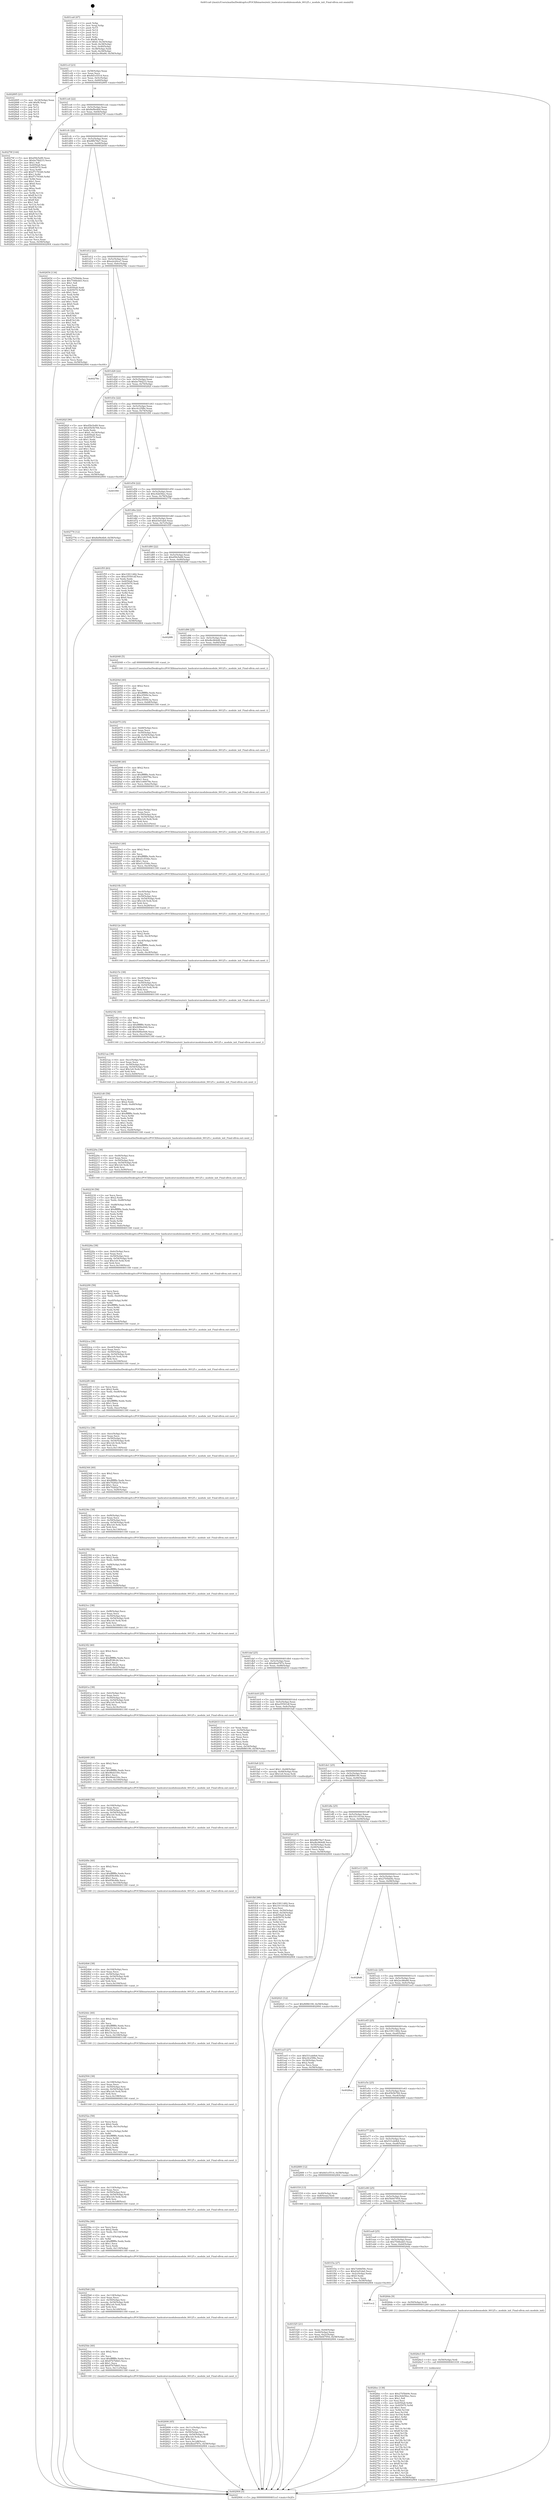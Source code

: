 digraph "0x401ca0" {
  label = "0x401ca0 (/mnt/c/Users/mathe/Desktop/tcc/POCII/binaries/extr_hashcatsrcmodulesmodule_00125.c_module_init_Final-ollvm.out::main(0))"
  labelloc = "t"
  node[shape=record]

  Entry [label="",width=0.3,height=0.3,shape=circle,fillcolor=black,style=filled]
  "0x401ccf" [label="{
     0x401ccf [23]\l
     | [instrs]\l
     &nbsp;&nbsp;0x401ccf \<+3\>: mov -0x58(%rbp),%eax\l
     &nbsp;&nbsp;0x401cd2 \<+2\>: mov %eax,%ecx\l
     &nbsp;&nbsp;0x401cd4 \<+6\>: sub $0x8d1e5514,%ecx\l
     &nbsp;&nbsp;0x401cda \<+3\>: mov %eax,-0x5c(%rbp)\l
     &nbsp;&nbsp;0x401cdd \<+3\>: mov %ecx,-0x60(%rbp)\l
     &nbsp;&nbsp;0x401ce0 \<+6\>: je 0000000000402895 \<main+0xbf5\>\l
  }"]
  "0x402895" [label="{
     0x402895 [21]\l
     | [instrs]\l
     &nbsp;&nbsp;0x402895 \<+3\>: mov -0x34(%rbp),%eax\l
     &nbsp;&nbsp;0x402898 \<+7\>: add $0xf8,%rsp\l
     &nbsp;&nbsp;0x40289f \<+1\>: pop %rbx\l
     &nbsp;&nbsp;0x4028a0 \<+2\>: pop %r12\l
     &nbsp;&nbsp;0x4028a2 \<+2\>: pop %r13\l
     &nbsp;&nbsp;0x4028a4 \<+2\>: pop %r14\l
     &nbsp;&nbsp;0x4028a6 \<+2\>: pop %r15\l
     &nbsp;&nbsp;0x4028a8 \<+1\>: pop %rbp\l
     &nbsp;&nbsp;0x4028a9 \<+1\>: ret\l
  }"]
  "0x401ce6" [label="{
     0x401ce6 [22]\l
     | [instrs]\l
     &nbsp;&nbsp;0x401ce6 \<+5\>: jmp 0000000000401ceb \<main+0x4b\>\l
     &nbsp;&nbsp;0x401ceb \<+3\>: mov -0x5c(%rbp),%eax\l
     &nbsp;&nbsp;0x401cee \<+5\>: sub $0x8ef9e4b9,%eax\l
     &nbsp;&nbsp;0x401cf3 \<+3\>: mov %eax,-0x64(%rbp)\l
     &nbsp;&nbsp;0x401cf6 \<+6\>: je 000000000040279f \<main+0xaff\>\l
  }"]
  Exit [label="",width=0.3,height=0.3,shape=circle,fillcolor=black,style=filled,peripheries=2]
  "0x40279f" [label="{
     0x40279f [144]\l
     | [instrs]\l
     &nbsp;&nbsp;0x40279f \<+5\>: mov $0xd5fe5e89,%eax\l
     &nbsp;&nbsp;0x4027a4 \<+5\>: mov $0xbe78d233,%ecx\l
     &nbsp;&nbsp;0x4027a9 \<+2\>: mov $0x1,%dl\l
     &nbsp;&nbsp;0x4027ab \<+7\>: mov 0x4050a8,%esi\l
     &nbsp;&nbsp;0x4027b2 \<+7\>: mov 0x405070,%edi\l
     &nbsp;&nbsp;0x4027b9 \<+3\>: mov %esi,%r8d\l
     &nbsp;&nbsp;0x4027bc \<+7\>: add $0xf7179349,%r8d\l
     &nbsp;&nbsp;0x4027c3 \<+4\>: sub $0x1,%r8d\l
     &nbsp;&nbsp;0x4027c7 \<+7\>: sub $0xf7179349,%r8d\l
     &nbsp;&nbsp;0x4027ce \<+4\>: imul %r8d,%esi\l
     &nbsp;&nbsp;0x4027d2 \<+3\>: and $0x1,%esi\l
     &nbsp;&nbsp;0x4027d5 \<+3\>: cmp $0x0,%esi\l
     &nbsp;&nbsp;0x4027d8 \<+4\>: sete %r9b\l
     &nbsp;&nbsp;0x4027dc \<+3\>: cmp $0xa,%edi\l
     &nbsp;&nbsp;0x4027df \<+4\>: setl %r10b\l
     &nbsp;&nbsp;0x4027e3 \<+3\>: mov %r9b,%r11b\l
     &nbsp;&nbsp;0x4027e6 \<+4\>: xor $0xff,%r11b\l
     &nbsp;&nbsp;0x4027ea \<+3\>: mov %r10b,%bl\l
     &nbsp;&nbsp;0x4027ed \<+3\>: xor $0xff,%bl\l
     &nbsp;&nbsp;0x4027f0 \<+3\>: xor $0x1,%dl\l
     &nbsp;&nbsp;0x4027f3 \<+3\>: mov %r11b,%r14b\l
     &nbsp;&nbsp;0x4027f6 \<+4\>: and $0xff,%r14b\l
     &nbsp;&nbsp;0x4027fa \<+3\>: and %dl,%r9b\l
     &nbsp;&nbsp;0x4027fd \<+3\>: mov %bl,%r15b\l
     &nbsp;&nbsp;0x402800 \<+4\>: and $0xff,%r15b\l
     &nbsp;&nbsp;0x402804 \<+3\>: and %dl,%r10b\l
     &nbsp;&nbsp;0x402807 \<+3\>: or %r9b,%r14b\l
     &nbsp;&nbsp;0x40280a \<+3\>: or %r10b,%r15b\l
     &nbsp;&nbsp;0x40280d \<+3\>: xor %r15b,%r14b\l
     &nbsp;&nbsp;0x402810 \<+3\>: or %bl,%r11b\l
     &nbsp;&nbsp;0x402813 \<+4\>: xor $0xff,%r11b\l
     &nbsp;&nbsp;0x402817 \<+3\>: or $0x1,%dl\l
     &nbsp;&nbsp;0x40281a \<+3\>: and %dl,%r11b\l
     &nbsp;&nbsp;0x40281d \<+3\>: or %r11b,%r14b\l
     &nbsp;&nbsp;0x402820 \<+4\>: test $0x1,%r14b\l
     &nbsp;&nbsp;0x402824 \<+3\>: cmovne %ecx,%eax\l
     &nbsp;&nbsp;0x402827 \<+3\>: mov %eax,-0x58(%rbp)\l
     &nbsp;&nbsp;0x40282a \<+5\>: jmp 0000000000402904 \<main+0xc64\>\l
  }"]
  "0x401cfc" [label="{
     0x401cfc [22]\l
     | [instrs]\l
     &nbsp;&nbsp;0x401cfc \<+5\>: jmp 0000000000401d01 \<main+0x61\>\l
     &nbsp;&nbsp;0x401d01 \<+3\>: mov -0x5c(%rbp),%eax\l
     &nbsp;&nbsp;0x401d04 \<+5\>: sub $0x8ff278a7,%eax\l
     &nbsp;&nbsp;0x401d09 \<+3\>: mov %eax,-0x68(%rbp)\l
     &nbsp;&nbsp;0x401d0c \<+6\>: je 0000000000402654 \<main+0x9b4\>\l
  }"]
  "0x4026ec" [label="{
     0x4026ec [138]\l
     | [instrs]\l
     &nbsp;&nbsp;0x4026ec \<+5\>: mov $0x2705bb9e,%eax\l
     &nbsp;&nbsp;0x4026f1 \<+5\>: mov $0xc62b56ec,%ecx\l
     &nbsp;&nbsp;0x4026f6 \<+2\>: mov $0x1,%dl\l
     &nbsp;&nbsp;0x4026f8 \<+2\>: xor %esi,%esi\l
     &nbsp;&nbsp;0x4026fa \<+8\>: mov 0x4050a8,%r8d\l
     &nbsp;&nbsp;0x402702 \<+8\>: mov 0x405070,%r9d\l
     &nbsp;&nbsp;0x40270a \<+3\>: sub $0x1,%esi\l
     &nbsp;&nbsp;0x40270d \<+3\>: mov %r8d,%r10d\l
     &nbsp;&nbsp;0x402710 \<+3\>: add %esi,%r10d\l
     &nbsp;&nbsp;0x402713 \<+4\>: imul %r10d,%r8d\l
     &nbsp;&nbsp;0x402717 \<+4\>: and $0x1,%r8d\l
     &nbsp;&nbsp;0x40271b \<+4\>: cmp $0x0,%r8d\l
     &nbsp;&nbsp;0x40271f \<+4\>: sete %r11b\l
     &nbsp;&nbsp;0x402723 \<+4\>: cmp $0xa,%r9d\l
     &nbsp;&nbsp;0x402727 \<+3\>: setl %bl\l
     &nbsp;&nbsp;0x40272a \<+3\>: mov %r11b,%r14b\l
     &nbsp;&nbsp;0x40272d \<+4\>: xor $0xff,%r14b\l
     &nbsp;&nbsp;0x402731 \<+3\>: mov %bl,%r15b\l
     &nbsp;&nbsp;0x402734 \<+4\>: xor $0xff,%r15b\l
     &nbsp;&nbsp;0x402738 \<+3\>: xor $0x1,%dl\l
     &nbsp;&nbsp;0x40273b \<+3\>: mov %r14b,%r12b\l
     &nbsp;&nbsp;0x40273e \<+4\>: and $0xff,%r12b\l
     &nbsp;&nbsp;0x402742 \<+3\>: and %dl,%r11b\l
     &nbsp;&nbsp;0x402745 \<+3\>: mov %r15b,%r13b\l
     &nbsp;&nbsp;0x402748 \<+4\>: and $0xff,%r13b\l
     &nbsp;&nbsp;0x40274c \<+2\>: and %dl,%bl\l
     &nbsp;&nbsp;0x40274e \<+3\>: or %r11b,%r12b\l
     &nbsp;&nbsp;0x402751 \<+3\>: or %bl,%r13b\l
     &nbsp;&nbsp;0x402754 \<+3\>: xor %r13b,%r12b\l
     &nbsp;&nbsp;0x402757 \<+3\>: or %r15b,%r14b\l
     &nbsp;&nbsp;0x40275a \<+4\>: xor $0xff,%r14b\l
     &nbsp;&nbsp;0x40275e \<+3\>: or $0x1,%dl\l
     &nbsp;&nbsp;0x402761 \<+3\>: and %dl,%r14b\l
     &nbsp;&nbsp;0x402764 \<+3\>: or %r14b,%r12b\l
     &nbsp;&nbsp;0x402767 \<+4\>: test $0x1,%r12b\l
     &nbsp;&nbsp;0x40276b \<+3\>: cmovne %ecx,%eax\l
     &nbsp;&nbsp;0x40276e \<+3\>: mov %eax,-0x58(%rbp)\l
     &nbsp;&nbsp;0x402771 \<+5\>: jmp 0000000000402904 \<main+0xc64\>\l
  }"]
  "0x402654" [label="{
     0x402654 [134]\l
     | [instrs]\l
     &nbsp;&nbsp;0x402654 \<+5\>: mov $0x2705bb9e,%eax\l
     &nbsp;&nbsp;0x402659 \<+5\>: mov $0x7548edd3,%ecx\l
     &nbsp;&nbsp;0x40265e \<+2\>: mov $0x1,%dl\l
     &nbsp;&nbsp;0x402660 \<+2\>: xor %esi,%esi\l
     &nbsp;&nbsp;0x402662 \<+7\>: mov 0x4050a8,%edi\l
     &nbsp;&nbsp;0x402669 \<+8\>: mov 0x405070,%r8d\l
     &nbsp;&nbsp;0x402671 \<+3\>: sub $0x1,%esi\l
     &nbsp;&nbsp;0x402674 \<+3\>: mov %edi,%r9d\l
     &nbsp;&nbsp;0x402677 \<+3\>: add %esi,%r9d\l
     &nbsp;&nbsp;0x40267a \<+4\>: imul %r9d,%edi\l
     &nbsp;&nbsp;0x40267e \<+3\>: and $0x1,%edi\l
     &nbsp;&nbsp;0x402681 \<+3\>: cmp $0x0,%edi\l
     &nbsp;&nbsp;0x402684 \<+4\>: sete %r10b\l
     &nbsp;&nbsp;0x402688 \<+4\>: cmp $0xa,%r8d\l
     &nbsp;&nbsp;0x40268c \<+4\>: setl %r11b\l
     &nbsp;&nbsp;0x402690 \<+3\>: mov %r10b,%bl\l
     &nbsp;&nbsp;0x402693 \<+3\>: xor $0xff,%bl\l
     &nbsp;&nbsp;0x402696 \<+3\>: mov %r11b,%r14b\l
     &nbsp;&nbsp;0x402699 \<+4\>: xor $0xff,%r14b\l
     &nbsp;&nbsp;0x40269d \<+3\>: xor $0x1,%dl\l
     &nbsp;&nbsp;0x4026a0 \<+3\>: mov %bl,%r15b\l
     &nbsp;&nbsp;0x4026a3 \<+4\>: and $0xff,%r15b\l
     &nbsp;&nbsp;0x4026a7 \<+3\>: and %dl,%r10b\l
     &nbsp;&nbsp;0x4026aa \<+3\>: mov %r14b,%r12b\l
     &nbsp;&nbsp;0x4026ad \<+4\>: and $0xff,%r12b\l
     &nbsp;&nbsp;0x4026b1 \<+3\>: and %dl,%r11b\l
     &nbsp;&nbsp;0x4026b4 \<+3\>: or %r10b,%r15b\l
     &nbsp;&nbsp;0x4026b7 \<+3\>: or %r11b,%r12b\l
     &nbsp;&nbsp;0x4026ba \<+3\>: xor %r12b,%r15b\l
     &nbsp;&nbsp;0x4026bd \<+3\>: or %r14b,%bl\l
     &nbsp;&nbsp;0x4026c0 \<+3\>: xor $0xff,%bl\l
     &nbsp;&nbsp;0x4026c3 \<+3\>: or $0x1,%dl\l
     &nbsp;&nbsp;0x4026c6 \<+2\>: and %dl,%bl\l
     &nbsp;&nbsp;0x4026c8 \<+3\>: or %bl,%r15b\l
     &nbsp;&nbsp;0x4026cb \<+4\>: test $0x1,%r15b\l
     &nbsp;&nbsp;0x4026cf \<+3\>: cmovne %ecx,%eax\l
     &nbsp;&nbsp;0x4026d2 \<+3\>: mov %eax,-0x58(%rbp)\l
     &nbsp;&nbsp;0x4026d5 \<+5\>: jmp 0000000000402904 \<main+0xc64\>\l
  }"]
  "0x401d12" [label="{
     0x401d12 [22]\l
     | [instrs]\l
     &nbsp;&nbsp;0x401d12 \<+5\>: jmp 0000000000401d17 \<main+0x77\>\l
     &nbsp;&nbsp;0x401d17 \<+3\>: mov -0x5c(%rbp),%eax\l
     &nbsp;&nbsp;0x401d1a \<+5\>: sub $0xa2e20ca7,%eax\l
     &nbsp;&nbsp;0x401d1f \<+3\>: mov %eax,-0x6c(%rbp)\l
     &nbsp;&nbsp;0x401d22 \<+6\>: je 000000000040278e \<main+0xaee\>\l
  }"]
  "0x4026e3" [label="{
     0x4026e3 [9]\l
     | [instrs]\l
     &nbsp;&nbsp;0x4026e3 \<+4\>: mov -0x50(%rbp),%rdi\l
     &nbsp;&nbsp;0x4026e7 \<+5\>: call 0000000000401030 \<free@plt\>\l
     | [calls]\l
     &nbsp;&nbsp;0x401030 \{1\} (unknown)\l
  }"]
  "0x40278e" [label="{
     0x40278e\l
  }", style=dashed]
  "0x401d28" [label="{
     0x401d28 [22]\l
     | [instrs]\l
     &nbsp;&nbsp;0x401d28 \<+5\>: jmp 0000000000401d2d \<main+0x8d\>\l
     &nbsp;&nbsp;0x401d2d \<+3\>: mov -0x5c(%rbp),%eax\l
     &nbsp;&nbsp;0x401d30 \<+5\>: sub $0xbe78d233,%eax\l
     &nbsp;&nbsp;0x401d35 \<+3\>: mov %eax,-0x70(%rbp)\l
     &nbsp;&nbsp;0x401d38 \<+6\>: je 000000000040282f \<main+0xb8f\>\l
  }"]
  "0x401ec2" [label="{
     0x401ec2\l
  }", style=dashed]
  "0x40282f" [label="{
     0x40282f [90]\l
     | [instrs]\l
     &nbsp;&nbsp;0x40282f \<+5\>: mov $0xd5fe5e89,%eax\l
     &nbsp;&nbsp;0x402834 \<+5\>: mov $0x45b5b784,%ecx\l
     &nbsp;&nbsp;0x402839 \<+2\>: xor %edx,%edx\l
     &nbsp;&nbsp;0x40283b \<+7\>: movl $0x0,-0x34(%rbp)\l
     &nbsp;&nbsp;0x402842 \<+7\>: mov 0x4050a8,%esi\l
     &nbsp;&nbsp;0x402849 \<+7\>: mov 0x405070,%edi\l
     &nbsp;&nbsp;0x402850 \<+3\>: sub $0x1,%edx\l
     &nbsp;&nbsp;0x402853 \<+3\>: mov %esi,%r8d\l
     &nbsp;&nbsp;0x402856 \<+3\>: add %edx,%r8d\l
     &nbsp;&nbsp;0x402859 \<+4\>: imul %r8d,%esi\l
     &nbsp;&nbsp;0x40285d \<+3\>: and $0x1,%esi\l
     &nbsp;&nbsp;0x402860 \<+3\>: cmp $0x0,%esi\l
     &nbsp;&nbsp;0x402863 \<+4\>: sete %r9b\l
     &nbsp;&nbsp;0x402867 \<+3\>: cmp $0xa,%edi\l
     &nbsp;&nbsp;0x40286a \<+4\>: setl %r10b\l
     &nbsp;&nbsp;0x40286e \<+3\>: mov %r9b,%r11b\l
     &nbsp;&nbsp;0x402871 \<+3\>: and %r10b,%r11b\l
     &nbsp;&nbsp;0x402874 \<+3\>: xor %r10b,%r9b\l
     &nbsp;&nbsp;0x402877 \<+3\>: or %r9b,%r11b\l
     &nbsp;&nbsp;0x40287a \<+4\>: test $0x1,%r11b\l
     &nbsp;&nbsp;0x40287e \<+3\>: cmovne %ecx,%eax\l
     &nbsp;&nbsp;0x402881 \<+3\>: mov %eax,-0x58(%rbp)\l
     &nbsp;&nbsp;0x402884 \<+5\>: jmp 0000000000402904 \<main+0xc64\>\l
  }"]
  "0x401d3e" [label="{
     0x401d3e [22]\l
     | [instrs]\l
     &nbsp;&nbsp;0x401d3e \<+5\>: jmp 0000000000401d43 \<main+0xa3\>\l
     &nbsp;&nbsp;0x401d43 \<+3\>: mov -0x5c(%rbp),%eax\l
     &nbsp;&nbsp;0x401d46 \<+5\>: sub $0xc0c25f8e,%eax\l
     &nbsp;&nbsp;0x401d4b \<+3\>: mov %eax,-0x74(%rbp)\l
     &nbsp;&nbsp;0x401d4e \<+6\>: je 0000000000401f00 \<main+0x260\>\l
  }"]
  "0x4026da" [label="{
     0x4026da [9]\l
     | [instrs]\l
     &nbsp;&nbsp;0x4026da \<+4\>: mov -0x50(%rbp),%rdi\l
     &nbsp;&nbsp;0x4026de \<+5\>: call 0000000000401240 \<module_init\>\l
     | [calls]\l
     &nbsp;&nbsp;0x401240 \{1\} (/mnt/c/Users/mathe/Desktop/tcc/POCII/binaries/extr_hashcatsrcmodulesmodule_00125.c_module_init_Final-ollvm.out::module_init)\l
  }"]
  "0x401f00" [label="{
     0x401f00\l
  }", style=dashed]
  "0x401d54" [label="{
     0x401d54 [22]\l
     | [instrs]\l
     &nbsp;&nbsp;0x401d54 \<+5\>: jmp 0000000000401d59 \<main+0xb9\>\l
     &nbsp;&nbsp;0x401d59 \<+3\>: mov -0x5c(%rbp),%eax\l
     &nbsp;&nbsp;0x401d5c \<+5\>: sub $0xc62b56ec,%eax\l
     &nbsp;&nbsp;0x401d61 \<+3\>: mov %eax,-0x78(%rbp)\l
     &nbsp;&nbsp;0x401d64 \<+6\>: je 0000000000402776 \<main+0xad6\>\l
  }"]
  "0x402606" [label="{
     0x402606 [45]\l
     | [instrs]\l
     &nbsp;&nbsp;0x402606 \<+6\>: mov -0x11c(%rbp),%ecx\l
     &nbsp;&nbsp;0x40260c \<+3\>: imul %eax,%ecx\l
     &nbsp;&nbsp;0x40260f \<+4\>: mov -0x50(%rbp),%rsi\l
     &nbsp;&nbsp;0x402613 \<+4\>: movslq -0x54(%rbp),%rdi\l
     &nbsp;&nbsp;0x402617 \<+7\>: imul $0x1e0,%rdi,%rdi\l
     &nbsp;&nbsp;0x40261e \<+3\>: add %rdi,%rsi\l
     &nbsp;&nbsp;0x402621 \<+6\>: mov %ecx,0x1d8(%rsi)\l
     &nbsp;&nbsp;0x402627 \<+7\>: movl $0xdbed787e,-0x58(%rbp)\l
     &nbsp;&nbsp;0x40262e \<+5\>: jmp 0000000000402904 \<main+0xc64\>\l
  }"]
  "0x402776" [label="{
     0x402776 [12]\l
     | [instrs]\l
     &nbsp;&nbsp;0x402776 \<+7\>: movl $0x8ef9e4b9,-0x58(%rbp)\l
     &nbsp;&nbsp;0x40277d \<+5\>: jmp 0000000000402904 \<main+0xc64\>\l
  }"]
  "0x401d6a" [label="{
     0x401d6a [22]\l
     | [instrs]\l
     &nbsp;&nbsp;0x401d6a \<+5\>: jmp 0000000000401d6f \<main+0xcf\>\l
     &nbsp;&nbsp;0x401d6f \<+3\>: mov -0x5c(%rbp),%eax\l
     &nbsp;&nbsp;0x401d72 \<+5\>: sub $0xd3ef1da0,%eax\l
     &nbsp;&nbsp;0x401d77 \<+3\>: mov %eax,-0x7c(%rbp)\l
     &nbsp;&nbsp;0x401d7a \<+6\>: je 0000000000401f55 \<main+0x2b5\>\l
  }"]
  "0x4025de" [label="{
     0x4025de [40]\l
     | [instrs]\l
     &nbsp;&nbsp;0x4025de \<+5\>: mov $0x2,%ecx\l
     &nbsp;&nbsp;0x4025e3 \<+1\>: cltd\l
     &nbsp;&nbsp;0x4025e4 \<+2\>: idiv %ecx\l
     &nbsp;&nbsp;0x4025e6 \<+6\>: imul $0xfffffffe,%edx,%ecx\l
     &nbsp;&nbsp;0x4025ec \<+6\>: sub $0x87b7b8d3,%ecx\l
     &nbsp;&nbsp;0x4025f2 \<+3\>: add $0x1,%ecx\l
     &nbsp;&nbsp;0x4025f5 \<+6\>: add $0x87b7b8d3,%ecx\l
     &nbsp;&nbsp;0x4025fb \<+6\>: mov %ecx,-0x11c(%rbp)\l
     &nbsp;&nbsp;0x402601 \<+5\>: call 0000000000401160 \<next_i\>\l
     | [calls]\l
     &nbsp;&nbsp;0x401160 \{1\} (/mnt/c/Users/mathe/Desktop/tcc/POCII/binaries/extr_hashcatsrcmodulesmodule_00125.c_module_init_Final-ollvm.out::next_i)\l
  }"]
  "0x401f55" [label="{
     0x401f55 [83]\l
     | [instrs]\l
     &nbsp;&nbsp;0x401f55 \<+5\>: mov $0x33911482,%eax\l
     &nbsp;&nbsp;0x401f5a \<+5\>: mov $0xe55501df,%ecx\l
     &nbsp;&nbsp;0x401f5f \<+2\>: xor %edx,%edx\l
     &nbsp;&nbsp;0x401f61 \<+7\>: mov 0x4050a8,%esi\l
     &nbsp;&nbsp;0x401f68 \<+7\>: mov 0x405070,%edi\l
     &nbsp;&nbsp;0x401f6f \<+3\>: sub $0x1,%edx\l
     &nbsp;&nbsp;0x401f72 \<+3\>: mov %esi,%r8d\l
     &nbsp;&nbsp;0x401f75 \<+3\>: add %edx,%r8d\l
     &nbsp;&nbsp;0x401f78 \<+4\>: imul %r8d,%esi\l
     &nbsp;&nbsp;0x401f7c \<+3\>: and $0x1,%esi\l
     &nbsp;&nbsp;0x401f7f \<+3\>: cmp $0x0,%esi\l
     &nbsp;&nbsp;0x401f82 \<+4\>: sete %r9b\l
     &nbsp;&nbsp;0x401f86 \<+3\>: cmp $0xa,%edi\l
     &nbsp;&nbsp;0x401f89 \<+4\>: setl %r10b\l
     &nbsp;&nbsp;0x401f8d \<+3\>: mov %r9b,%r11b\l
     &nbsp;&nbsp;0x401f90 \<+3\>: and %r10b,%r11b\l
     &nbsp;&nbsp;0x401f93 \<+3\>: xor %r10b,%r9b\l
     &nbsp;&nbsp;0x401f96 \<+3\>: or %r9b,%r11b\l
     &nbsp;&nbsp;0x401f99 \<+4\>: test $0x1,%r11b\l
     &nbsp;&nbsp;0x401f9d \<+3\>: cmovne %ecx,%eax\l
     &nbsp;&nbsp;0x401fa0 \<+3\>: mov %eax,-0x58(%rbp)\l
     &nbsp;&nbsp;0x401fa3 \<+5\>: jmp 0000000000402904 \<main+0xc64\>\l
  }"]
  "0x401d80" [label="{
     0x401d80 [22]\l
     | [instrs]\l
     &nbsp;&nbsp;0x401d80 \<+5\>: jmp 0000000000401d85 \<main+0xe5\>\l
     &nbsp;&nbsp;0x401d85 \<+3\>: mov -0x5c(%rbp),%eax\l
     &nbsp;&nbsp;0x401d88 \<+5\>: sub $0xd5fe5e89,%eax\l
     &nbsp;&nbsp;0x401d8d \<+3\>: mov %eax,-0x80(%rbp)\l
     &nbsp;&nbsp;0x401d90 \<+6\>: je 00000000004028f6 \<main+0xc56\>\l
  }"]
  "0x4025b8" [label="{
     0x4025b8 [38]\l
     | [instrs]\l
     &nbsp;&nbsp;0x4025b8 \<+6\>: mov -0x118(%rbp),%ecx\l
     &nbsp;&nbsp;0x4025be \<+3\>: imul %eax,%ecx\l
     &nbsp;&nbsp;0x4025c1 \<+4\>: mov -0x50(%rbp),%rsi\l
     &nbsp;&nbsp;0x4025c5 \<+4\>: movslq -0x54(%rbp),%rdi\l
     &nbsp;&nbsp;0x4025c9 \<+7\>: imul $0x1e0,%rdi,%rdi\l
     &nbsp;&nbsp;0x4025d0 \<+3\>: add %rdi,%rsi\l
     &nbsp;&nbsp;0x4025d3 \<+6\>: mov %ecx,0x1d4(%rsi)\l
     &nbsp;&nbsp;0x4025d9 \<+5\>: call 0000000000401160 \<next_i\>\l
     | [calls]\l
     &nbsp;&nbsp;0x401160 \{1\} (/mnt/c/Users/mathe/Desktop/tcc/POCII/binaries/extr_hashcatsrcmodulesmodule_00125.c_module_init_Final-ollvm.out::next_i)\l
  }"]
  "0x4028f6" [label="{
     0x4028f6\l
  }", style=dashed]
  "0x401d96" [label="{
     0x401d96 [25]\l
     | [instrs]\l
     &nbsp;&nbsp;0x401d96 \<+5\>: jmp 0000000000401d9b \<main+0xfb\>\l
     &nbsp;&nbsp;0x401d9b \<+3\>: mov -0x5c(%rbp),%eax\l
     &nbsp;&nbsp;0x401d9e \<+5\>: sub $0xdbc864d8,%eax\l
     &nbsp;&nbsp;0x401da3 \<+6\>: mov %eax,-0x84(%rbp)\l
     &nbsp;&nbsp;0x401da9 \<+6\>: je 0000000000402048 \<main+0x3a8\>\l
  }"]
  "0x40258a" [label="{
     0x40258a [46]\l
     | [instrs]\l
     &nbsp;&nbsp;0x40258a \<+2\>: xor %ecx,%ecx\l
     &nbsp;&nbsp;0x40258c \<+5\>: mov $0x2,%edx\l
     &nbsp;&nbsp;0x402591 \<+6\>: mov %edx,-0x114(%rbp)\l
     &nbsp;&nbsp;0x402597 \<+1\>: cltd\l
     &nbsp;&nbsp;0x402598 \<+7\>: mov -0x114(%rbp),%r8d\l
     &nbsp;&nbsp;0x40259f \<+3\>: idiv %r8d\l
     &nbsp;&nbsp;0x4025a2 \<+6\>: imul $0xfffffffe,%edx,%edx\l
     &nbsp;&nbsp;0x4025a8 \<+3\>: sub $0x1,%ecx\l
     &nbsp;&nbsp;0x4025ab \<+2\>: sub %ecx,%edx\l
     &nbsp;&nbsp;0x4025ad \<+6\>: mov %edx,-0x118(%rbp)\l
     &nbsp;&nbsp;0x4025b3 \<+5\>: call 0000000000401160 \<next_i\>\l
     | [calls]\l
     &nbsp;&nbsp;0x401160 \{1\} (/mnt/c/Users/mathe/Desktop/tcc/POCII/binaries/extr_hashcatsrcmodulesmodule_00125.c_module_init_Final-ollvm.out::next_i)\l
  }"]
  "0x402048" [label="{
     0x402048 [5]\l
     | [instrs]\l
     &nbsp;&nbsp;0x402048 \<+5\>: call 0000000000401160 \<next_i\>\l
     | [calls]\l
     &nbsp;&nbsp;0x401160 \{1\} (/mnt/c/Users/mathe/Desktop/tcc/POCII/binaries/extr_hashcatsrcmodulesmodule_00125.c_module_init_Final-ollvm.out::next_i)\l
  }"]
  "0x401daf" [label="{
     0x401daf [25]\l
     | [instrs]\l
     &nbsp;&nbsp;0x401daf \<+5\>: jmp 0000000000401db4 \<main+0x114\>\l
     &nbsp;&nbsp;0x401db4 \<+3\>: mov -0x5c(%rbp),%eax\l
     &nbsp;&nbsp;0x401db7 \<+5\>: sub $0xdbed787e,%eax\l
     &nbsp;&nbsp;0x401dbc \<+6\>: mov %eax,-0x88(%rbp)\l
     &nbsp;&nbsp;0x401dc2 \<+6\>: je 0000000000402633 \<main+0x993\>\l
  }"]
  "0x402564" [label="{
     0x402564 [38]\l
     | [instrs]\l
     &nbsp;&nbsp;0x402564 \<+6\>: mov -0x110(%rbp),%ecx\l
     &nbsp;&nbsp;0x40256a \<+3\>: imul %eax,%ecx\l
     &nbsp;&nbsp;0x40256d \<+4\>: mov -0x50(%rbp),%rsi\l
     &nbsp;&nbsp;0x402571 \<+4\>: movslq -0x54(%rbp),%rdi\l
     &nbsp;&nbsp;0x402575 \<+7\>: imul $0x1e0,%rdi,%rdi\l
     &nbsp;&nbsp;0x40257c \<+3\>: add %rdi,%rsi\l
     &nbsp;&nbsp;0x40257f \<+6\>: mov %ecx,0x1d0(%rsi)\l
     &nbsp;&nbsp;0x402585 \<+5\>: call 0000000000401160 \<next_i\>\l
     | [calls]\l
     &nbsp;&nbsp;0x401160 \{1\} (/mnt/c/Users/mathe/Desktop/tcc/POCII/binaries/extr_hashcatsrcmodulesmodule_00125.c_module_init_Final-ollvm.out::next_i)\l
  }"]
  "0x402633" [label="{
     0x402633 [33]\l
     | [instrs]\l
     &nbsp;&nbsp;0x402633 \<+2\>: xor %eax,%eax\l
     &nbsp;&nbsp;0x402635 \<+3\>: mov -0x54(%rbp),%ecx\l
     &nbsp;&nbsp;0x402638 \<+2\>: mov %eax,%edx\l
     &nbsp;&nbsp;0x40263a \<+2\>: sub %ecx,%edx\l
     &nbsp;&nbsp;0x40263c \<+2\>: mov %eax,%ecx\l
     &nbsp;&nbsp;0x40263e \<+3\>: sub $0x1,%ecx\l
     &nbsp;&nbsp;0x402641 \<+2\>: add %ecx,%edx\l
     &nbsp;&nbsp;0x402643 \<+2\>: sub %edx,%eax\l
     &nbsp;&nbsp;0x402645 \<+3\>: mov %eax,-0x54(%rbp)\l
     &nbsp;&nbsp;0x402648 \<+7\>: movl $0xf6f86190,-0x58(%rbp)\l
     &nbsp;&nbsp;0x40264f \<+5\>: jmp 0000000000402904 \<main+0xc64\>\l
  }"]
  "0x401dc8" [label="{
     0x401dc8 [25]\l
     | [instrs]\l
     &nbsp;&nbsp;0x401dc8 \<+5\>: jmp 0000000000401dcd \<main+0x12d\>\l
     &nbsp;&nbsp;0x401dcd \<+3\>: mov -0x5c(%rbp),%eax\l
     &nbsp;&nbsp;0x401dd0 \<+5\>: sub $0xe55501df,%eax\l
     &nbsp;&nbsp;0x401dd5 \<+6\>: mov %eax,-0x8c(%rbp)\l
     &nbsp;&nbsp;0x401ddb \<+6\>: je 0000000000401fa8 \<main+0x308\>\l
  }"]
  "0x40252a" [label="{
     0x40252a [58]\l
     | [instrs]\l
     &nbsp;&nbsp;0x40252a \<+2\>: xor %ecx,%ecx\l
     &nbsp;&nbsp;0x40252c \<+5\>: mov $0x2,%edx\l
     &nbsp;&nbsp;0x402531 \<+6\>: mov %edx,-0x10c(%rbp)\l
     &nbsp;&nbsp;0x402537 \<+1\>: cltd\l
     &nbsp;&nbsp;0x402538 \<+7\>: mov -0x10c(%rbp),%r8d\l
     &nbsp;&nbsp;0x40253f \<+3\>: idiv %r8d\l
     &nbsp;&nbsp;0x402542 \<+6\>: imul $0xfffffffe,%edx,%edx\l
     &nbsp;&nbsp;0x402548 \<+3\>: mov %ecx,%r9d\l
     &nbsp;&nbsp;0x40254b \<+3\>: sub %edx,%r9d\l
     &nbsp;&nbsp;0x40254e \<+2\>: mov %ecx,%edx\l
     &nbsp;&nbsp;0x402550 \<+3\>: sub $0x1,%edx\l
     &nbsp;&nbsp;0x402553 \<+3\>: add %edx,%r9d\l
     &nbsp;&nbsp;0x402556 \<+3\>: sub %r9d,%ecx\l
     &nbsp;&nbsp;0x402559 \<+6\>: mov %ecx,-0x110(%rbp)\l
     &nbsp;&nbsp;0x40255f \<+5\>: call 0000000000401160 \<next_i\>\l
     | [calls]\l
     &nbsp;&nbsp;0x401160 \{1\} (/mnt/c/Users/mathe/Desktop/tcc/POCII/binaries/extr_hashcatsrcmodulesmodule_00125.c_module_init_Final-ollvm.out::next_i)\l
  }"]
  "0x401fa8" [label="{
     0x401fa8 [23]\l
     | [instrs]\l
     &nbsp;&nbsp;0x401fa8 \<+7\>: movl $0x1,-0x48(%rbp)\l
     &nbsp;&nbsp;0x401faf \<+4\>: movslq -0x48(%rbp),%rax\l
     &nbsp;&nbsp;0x401fb3 \<+7\>: imul $0x1e0,%rax,%rdi\l
     &nbsp;&nbsp;0x401fba \<+5\>: call 0000000000401050 \<malloc@plt\>\l
     | [calls]\l
     &nbsp;&nbsp;0x401050 \{1\} (unknown)\l
  }"]
  "0x401de1" [label="{
     0x401de1 [25]\l
     | [instrs]\l
     &nbsp;&nbsp;0x401de1 \<+5\>: jmp 0000000000401de6 \<main+0x146\>\l
     &nbsp;&nbsp;0x401de6 \<+3\>: mov -0x5c(%rbp),%eax\l
     &nbsp;&nbsp;0x401de9 \<+5\>: sub $0xf6f86190,%eax\l
     &nbsp;&nbsp;0x401dee \<+6\>: mov %eax,-0x90(%rbp)\l
     &nbsp;&nbsp;0x401df4 \<+6\>: je 000000000040202d \<main+0x38d\>\l
  }"]
  "0x402504" [label="{
     0x402504 [38]\l
     | [instrs]\l
     &nbsp;&nbsp;0x402504 \<+6\>: mov -0x108(%rbp),%ecx\l
     &nbsp;&nbsp;0x40250a \<+3\>: imul %eax,%ecx\l
     &nbsp;&nbsp;0x40250d \<+4\>: mov -0x50(%rbp),%rsi\l
     &nbsp;&nbsp;0x402511 \<+4\>: movslq -0x54(%rbp),%rdi\l
     &nbsp;&nbsp;0x402515 \<+7\>: imul $0x1e0,%rdi,%rdi\l
     &nbsp;&nbsp;0x40251c \<+3\>: add %rdi,%rsi\l
     &nbsp;&nbsp;0x40251f \<+6\>: mov %ecx,0x198(%rsi)\l
     &nbsp;&nbsp;0x402525 \<+5\>: call 0000000000401160 \<next_i\>\l
     | [calls]\l
     &nbsp;&nbsp;0x401160 \{1\} (/mnt/c/Users/mathe/Desktop/tcc/POCII/binaries/extr_hashcatsrcmodulesmodule_00125.c_module_init_Final-ollvm.out::next_i)\l
  }"]
  "0x40202d" [label="{
     0x40202d [27]\l
     | [instrs]\l
     &nbsp;&nbsp;0x40202d \<+5\>: mov $0x8ff278a7,%eax\l
     &nbsp;&nbsp;0x402032 \<+5\>: mov $0xdbc864d8,%ecx\l
     &nbsp;&nbsp;0x402037 \<+3\>: mov -0x54(%rbp),%edx\l
     &nbsp;&nbsp;0x40203a \<+3\>: cmp -0x48(%rbp),%edx\l
     &nbsp;&nbsp;0x40203d \<+3\>: cmovl %ecx,%eax\l
     &nbsp;&nbsp;0x402040 \<+3\>: mov %eax,-0x58(%rbp)\l
     &nbsp;&nbsp;0x402043 \<+5\>: jmp 0000000000402904 \<main+0xc64\>\l
  }"]
  "0x401dfa" [label="{
     0x401dfa [25]\l
     | [instrs]\l
     &nbsp;&nbsp;0x401dfa \<+5\>: jmp 0000000000401dff \<main+0x15f\>\l
     &nbsp;&nbsp;0x401dff \<+3\>: mov -0x5c(%rbp),%eax\l
     &nbsp;&nbsp;0x401e02 \<+5\>: sub $0x1011014d,%eax\l
     &nbsp;&nbsp;0x401e07 \<+6\>: mov %eax,-0x94(%rbp)\l
     &nbsp;&nbsp;0x401e0d \<+6\>: je 0000000000402021 \<main+0x381\>\l
  }"]
  "0x4024dc" [label="{
     0x4024dc [40]\l
     | [instrs]\l
     &nbsp;&nbsp;0x4024dc \<+5\>: mov $0x2,%ecx\l
     &nbsp;&nbsp;0x4024e1 \<+1\>: cltd\l
     &nbsp;&nbsp;0x4024e2 \<+2\>: idiv %ecx\l
     &nbsp;&nbsp;0x4024e4 \<+6\>: imul $0xfffffffe,%edx,%ecx\l
     &nbsp;&nbsp;0x4024ea \<+6\>: add $0x33c3a1dc,%ecx\l
     &nbsp;&nbsp;0x4024f0 \<+3\>: add $0x1,%ecx\l
     &nbsp;&nbsp;0x4024f3 \<+6\>: sub $0x33c3a1dc,%ecx\l
     &nbsp;&nbsp;0x4024f9 \<+6\>: mov %ecx,-0x108(%rbp)\l
     &nbsp;&nbsp;0x4024ff \<+5\>: call 0000000000401160 \<next_i\>\l
     | [calls]\l
     &nbsp;&nbsp;0x401160 \{1\} (/mnt/c/Users/mathe/Desktop/tcc/POCII/binaries/extr_hashcatsrcmodulesmodule_00125.c_module_init_Final-ollvm.out::next_i)\l
  }"]
  "0x402021" [label="{
     0x402021 [12]\l
     | [instrs]\l
     &nbsp;&nbsp;0x402021 \<+7\>: movl $0xf6f86190,-0x58(%rbp)\l
     &nbsp;&nbsp;0x402028 \<+5\>: jmp 0000000000402904 \<main+0xc64\>\l
  }"]
  "0x401e13" [label="{
     0x401e13 [25]\l
     | [instrs]\l
     &nbsp;&nbsp;0x401e13 \<+5\>: jmp 0000000000401e18 \<main+0x178\>\l
     &nbsp;&nbsp;0x401e18 \<+3\>: mov -0x5c(%rbp),%eax\l
     &nbsp;&nbsp;0x401e1b \<+5\>: sub $0x2705bb9e,%eax\l
     &nbsp;&nbsp;0x401e20 \<+6\>: mov %eax,-0x98(%rbp)\l
     &nbsp;&nbsp;0x401e26 \<+6\>: je 00000000004028d8 \<main+0xc38\>\l
  }"]
  "0x4024b6" [label="{
     0x4024b6 [38]\l
     | [instrs]\l
     &nbsp;&nbsp;0x4024b6 \<+6\>: mov -0x104(%rbp),%ecx\l
     &nbsp;&nbsp;0x4024bc \<+3\>: imul %eax,%ecx\l
     &nbsp;&nbsp;0x4024bf \<+4\>: mov -0x50(%rbp),%rsi\l
     &nbsp;&nbsp;0x4024c3 \<+4\>: movslq -0x54(%rbp),%rdi\l
     &nbsp;&nbsp;0x4024c7 \<+7\>: imul $0x1e0,%rdi,%rdi\l
     &nbsp;&nbsp;0x4024ce \<+3\>: add %rdi,%rsi\l
     &nbsp;&nbsp;0x4024d1 \<+6\>: mov %ecx,0x194(%rsi)\l
     &nbsp;&nbsp;0x4024d7 \<+5\>: call 0000000000401160 \<next_i\>\l
     | [calls]\l
     &nbsp;&nbsp;0x401160 \{1\} (/mnt/c/Users/mathe/Desktop/tcc/POCII/binaries/extr_hashcatsrcmodulesmodule_00125.c_module_init_Final-ollvm.out::next_i)\l
  }"]
  "0x4028d8" [label="{
     0x4028d8\l
  }", style=dashed]
  "0x401e2c" [label="{
     0x401e2c [25]\l
     | [instrs]\l
     &nbsp;&nbsp;0x401e2c \<+5\>: jmp 0000000000401e31 \<main+0x191\>\l
     &nbsp;&nbsp;0x401e31 \<+3\>: mov -0x5c(%rbp),%eax\l
     &nbsp;&nbsp;0x401e34 \<+5\>: sub $0x2ec86a66,%eax\l
     &nbsp;&nbsp;0x401e39 \<+6\>: mov %eax,-0x9c(%rbp)\l
     &nbsp;&nbsp;0x401e3f \<+6\>: je 0000000000401ee5 \<main+0x245\>\l
  }"]
  "0x40248e" [label="{
     0x40248e [40]\l
     | [instrs]\l
     &nbsp;&nbsp;0x40248e \<+5\>: mov $0x2,%ecx\l
     &nbsp;&nbsp;0x402493 \<+1\>: cltd\l
     &nbsp;&nbsp;0x402494 \<+2\>: idiv %ecx\l
     &nbsp;&nbsp;0x402496 \<+6\>: imul $0xfffffffe,%edx,%ecx\l
     &nbsp;&nbsp;0x40249c \<+6\>: add $0x858c84b,%ecx\l
     &nbsp;&nbsp;0x4024a2 \<+3\>: add $0x1,%ecx\l
     &nbsp;&nbsp;0x4024a5 \<+6\>: sub $0x858c84b,%ecx\l
     &nbsp;&nbsp;0x4024ab \<+6\>: mov %ecx,-0x104(%rbp)\l
     &nbsp;&nbsp;0x4024b1 \<+5\>: call 0000000000401160 \<next_i\>\l
     | [calls]\l
     &nbsp;&nbsp;0x401160 \{1\} (/mnt/c/Users/mathe/Desktop/tcc/POCII/binaries/extr_hashcatsrcmodulesmodule_00125.c_module_init_Final-ollvm.out::next_i)\l
  }"]
  "0x401ee5" [label="{
     0x401ee5 [27]\l
     | [instrs]\l
     &nbsp;&nbsp;0x401ee5 \<+5\>: mov $0x531eb0b4,%eax\l
     &nbsp;&nbsp;0x401eea \<+5\>: mov $0xc0c25f8e,%ecx\l
     &nbsp;&nbsp;0x401eef \<+3\>: mov -0x30(%rbp),%edx\l
     &nbsp;&nbsp;0x401ef2 \<+3\>: cmp $0x2,%edx\l
     &nbsp;&nbsp;0x401ef5 \<+3\>: cmovne %ecx,%eax\l
     &nbsp;&nbsp;0x401ef8 \<+3\>: mov %eax,-0x58(%rbp)\l
     &nbsp;&nbsp;0x401efb \<+5\>: jmp 0000000000402904 \<main+0xc64\>\l
  }"]
  "0x401e45" [label="{
     0x401e45 [25]\l
     | [instrs]\l
     &nbsp;&nbsp;0x401e45 \<+5\>: jmp 0000000000401e4a \<main+0x1aa\>\l
     &nbsp;&nbsp;0x401e4a \<+3\>: mov -0x5c(%rbp),%eax\l
     &nbsp;&nbsp;0x401e4d \<+5\>: sub $0x33911482,%eax\l
     &nbsp;&nbsp;0x401e52 \<+6\>: mov %eax,-0xa0(%rbp)\l
     &nbsp;&nbsp;0x401e58 \<+6\>: je 00000000004028aa \<main+0xc0a\>\l
  }"]
  "0x402904" [label="{
     0x402904 [5]\l
     | [instrs]\l
     &nbsp;&nbsp;0x402904 \<+5\>: jmp 0000000000401ccf \<main+0x2f\>\l
  }"]
  "0x401ca0" [label="{
     0x401ca0 [47]\l
     | [instrs]\l
     &nbsp;&nbsp;0x401ca0 \<+1\>: push %rbp\l
     &nbsp;&nbsp;0x401ca1 \<+3\>: mov %rsp,%rbp\l
     &nbsp;&nbsp;0x401ca4 \<+2\>: push %r15\l
     &nbsp;&nbsp;0x401ca6 \<+2\>: push %r14\l
     &nbsp;&nbsp;0x401ca8 \<+2\>: push %r13\l
     &nbsp;&nbsp;0x401caa \<+2\>: push %r12\l
     &nbsp;&nbsp;0x401cac \<+1\>: push %rbx\l
     &nbsp;&nbsp;0x401cad \<+7\>: sub $0xf8,%rsp\l
     &nbsp;&nbsp;0x401cb4 \<+7\>: movl $0x0,-0x34(%rbp)\l
     &nbsp;&nbsp;0x401cbb \<+3\>: mov %edi,-0x38(%rbp)\l
     &nbsp;&nbsp;0x401cbe \<+4\>: mov %rsi,-0x40(%rbp)\l
     &nbsp;&nbsp;0x401cc2 \<+3\>: mov -0x38(%rbp),%edi\l
     &nbsp;&nbsp;0x401cc5 \<+3\>: mov %edi,-0x30(%rbp)\l
     &nbsp;&nbsp;0x401cc8 \<+7\>: movl $0x2ec86a66,-0x58(%rbp)\l
  }"]
  "0x402468" [label="{
     0x402468 [38]\l
     | [instrs]\l
     &nbsp;&nbsp;0x402468 \<+6\>: mov -0x100(%rbp),%ecx\l
     &nbsp;&nbsp;0x40246e \<+3\>: imul %eax,%ecx\l
     &nbsp;&nbsp;0x402471 \<+4\>: mov -0x50(%rbp),%rsi\l
     &nbsp;&nbsp;0x402475 \<+4\>: movslq -0x54(%rbp),%rdi\l
     &nbsp;&nbsp;0x402479 \<+7\>: imul $0x1e0,%rdi,%rdi\l
     &nbsp;&nbsp;0x402480 \<+3\>: add %rdi,%rsi\l
     &nbsp;&nbsp;0x402483 \<+6\>: mov %ecx,0x190(%rsi)\l
     &nbsp;&nbsp;0x402489 \<+5\>: call 0000000000401160 \<next_i\>\l
     | [calls]\l
     &nbsp;&nbsp;0x401160 \{1\} (/mnt/c/Users/mathe/Desktop/tcc/POCII/binaries/extr_hashcatsrcmodulesmodule_00125.c_module_init_Final-ollvm.out::next_i)\l
  }"]
  "0x4028aa" [label="{
     0x4028aa\l
  }", style=dashed]
  "0x401e5e" [label="{
     0x401e5e [25]\l
     | [instrs]\l
     &nbsp;&nbsp;0x401e5e \<+5\>: jmp 0000000000401e63 \<main+0x1c3\>\l
     &nbsp;&nbsp;0x401e63 \<+3\>: mov -0x5c(%rbp),%eax\l
     &nbsp;&nbsp;0x401e66 \<+5\>: sub $0x45b5b784,%eax\l
     &nbsp;&nbsp;0x401e6b \<+6\>: mov %eax,-0xa4(%rbp)\l
     &nbsp;&nbsp;0x401e71 \<+6\>: je 0000000000402889 \<main+0xbe9\>\l
  }"]
  "0x402440" [label="{
     0x402440 [40]\l
     | [instrs]\l
     &nbsp;&nbsp;0x402440 \<+5\>: mov $0x2,%ecx\l
     &nbsp;&nbsp;0x402445 \<+1\>: cltd\l
     &nbsp;&nbsp;0x402446 \<+2\>: idiv %ecx\l
     &nbsp;&nbsp;0x402448 \<+6\>: imul $0xfffffffe,%edx,%ecx\l
     &nbsp;&nbsp;0x40244e \<+6\>: sub $0x96eb330c,%ecx\l
     &nbsp;&nbsp;0x402454 \<+3\>: add $0x1,%ecx\l
     &nbsp;&nbsp;0x402457 \<+6\>: add $0x96eb330c,%ecx\l
     &nbsp;&nbsp;0x40245d \<+6\>: mov %ecx,-0x100(%rbp)\l
     &nbsp;&nbsp;0x402463 \<+5\>: call 0000000000401160 \<next_i\>\l
     | [calls]\l
     &nbsp;&nbsp;0x401160 \{1\} (/mnt/c/Users/mathe/Desktop/tcc/POCII/binaries/extr_hashcatsrcmodulesmodule_00125.c_module_init_Final-ollvm.out::next_i)\l
  }"]
  "0x402889" [label="{
     0x402889 [12]\l
     | [instrs]\l
     &nbsp;&nbsp;0x402889 \<+7\>: movl $0x8d1e5514,-0x58(%rbp)\l
     &nbsp;&nbsp;0x402890 \<+5\>: jmp 0000000000402904 \<main+0xc64\>\l
  }"]
  "0x401e77" [label="{
     0x401e77 [25]\l
     | [instrs]\l
     &nbsp;&nbsp;0x401e77 \<+5\>: jmp 0000000000401e7c \<main+0x1dc\>\l
     &nbsp;&nbsp;0x401e7c \<+3\>: mov -0x5c(%rbp),%eax\l
     &nbsp;&nbsp;0x401e7f \<+5\>: sub $0x531eb0b4,%eax\l
     &nbsp;&nbsp;0x401e84 \<+6\>: mov %eax,-0xa8(%rbp)\l
     &nbsp;&nbsp;0x401e8a \<+6\>: je 0000000000401f18 \<main+0x278\>\l
  }"]
  "0x40241a" [label="{
     0x40241a [38]\l
     | [instrs]\l
     &nbsp;&nbsp;0x40241a \<+6\>: mov -0xfc(%rbp),%ecx\l
     &nbsp;&nbsp;0x402420 \<+3\>: imul %eax,%ecx\l
     &nbsp;&nbsp;0x402423 \<+4\>: mov -0x50(%rbp),%rsi\l
     &nbsp;&nbsp;0x402427 \<+4\>: movslq -0x54(%rbp),%rdi\l
     &nbsp;&nbsp;0x40242b \<+7\>: imul $0x1e0,%rdi,%rdi\l
     &nbsp;&nbsp;0x402432 \<+3\>: add %rdi,%rsi\l
     &nbsp;&nbsp;0x402435 \<+6\>: mov %ecx,0x18c(%rsi)\l
     &nbsp;&nbsp;0x40243b \<+5\>: call 0000000000401160 \<next_i\>\l
     | [calls]\l
     &nbsp;&nbsp;0x401160 \{1\} (/mnt/c/Users/mathe/Desktop/tcc/POCII/binaries/extr_hashcatsrcmodulesmodule_00125.c_module_init_Final-ollvm.out::next_i)\l
  }"]
  "0x401f18" [label="{
     0x401f18 [13]\l
     | [instrs]\l
     &nbsp;&nbsp;0x401f18 \<+4\>: mov -0x40(%rbp),%rax\l
     &nbsp;&nbsp;0x401f1c \<+4\>: mov 0x8(%rax),%rdi\l
     &nbsp;&nbsp;0x401f20 \<+5\>: call 0000000000401060 \<atoi@plt\>\l
     | [calls]\l
     &nbsp;&nbsp;0x401060 \{1\} (unknown)\l
  }"]
  "0x401e90" [label="{
     0x401e90 [25]\l
     | [instrs]\l
     &nbsp;&nbsp;0x401e90 \<+5\>: jmp 0000000000401e95 \<main+0x1f5\>\l
     &nbsp;&nbsp;0x401e95 \<+3\>: mov -0x5c(%rbp),%eax\l
     &nbsp;&nbsp;0x401e98 \<+5\>: sub $0x5b647954,%eax\l
     &nbsp;&nbsp;0x401e9d \<+6\>: mov %eax,-0xac(%rbp)\l
     &nbsp;&nbsp;0x401ea3 \<+6\>: je 0000000000401f3a \<main+0x29a\>\l
  }"]
  "0x401f25" [label="{
     0x401f25 [21]\l
     | [instrs]\l
     &nbsp;&nbsp;0x401f25 \<+3\>: mov %eax,-0x44(%rbp)\l
     &nbsp;&nbsp;0x401f28 \<+3\>: mov -0x44(%rbp),%eax\l
     &nbsp;&nbsp;0x401f2b \<+3\>: mov %eax,-0x2c(%rbp)\l
     &nbsp;&nbsp;0x401f2e \<+7\>: movl $0x5b647954,-0x58(%rbp)\l
     &nbsp;&nbsp;0x401f35 \<+5\>: jmp 0000000000402904 \<main+0xc64\>\l
  }"]
  "0x4023f2" [label="{
     0x4023f2 [40]\l
     | [instrs]\l
     &nbsp;&nbsp;0x4023f2 \<+5\>: mov $0x2,%ecx\l
     &nbsp;&nbsp;0x4023f7 \<+1\>: cltd\l
     &nbsp;&nbsp;0x4023f8 \<+2\>: idiv %ecx\l
     &nbsp;&nbsp;0x4023fa \<+6\>: imul $0xfffffffe,%edx,%ecx\l
     &nbsp;&nbsp;0x402400 \<+6\>: sub $0xff18fc26,%ecx\l
     &nbsp;&nbsp;0x402406 \<+3\>: add $0x1,%ecx\l
     &nbsp;&nbsp;0x402409 \<+6\>: add $0xff18fc26,%ecx\l
     &nbsp;&nbsp;0x40240f \<+6\>: mov %ecx,-0xfc(%rbp)\l
     &nbsp;&nbsp;0x402415 \<+5\>: call 0000000000401160 \<next_i\>\l
     | [calls]\l
     &nbsp;&nbsp;0x401160 \{1\} (/mnt/c/Users/mathe/Desktop/tcc/POCII/binaries/extr_hashcatsrcmodulesmodule_00125.c_module_init_Final-ollvm.out::next_i)\l
  }"]
  "0x401f3a" [label="{
     0x401f3a [27]\l
     | [instrs]\l
     &nbsp;&nbsp;0x401f3a \<+5\>: mov $0x7e68d58c,%eax\l
     &nbsp;&nbsp;0x401f3f \<+5\>: mov $0xd3ef1da0,%ecx\l
     &nbsp;&nbsp;0x401f44 \<+3\>: mov -0x2c(%rbp),%edx\l
     &nbsp;&nbsp;0x401f47 \<+3\>: cmp $0x0,%edx\l
     &nbsp;&nbsp;0x401f4a \<+3\>: cmove %ecx,%eax\l
     &nbsp;&nbsp;0x401f4d \<+3\>: mov %eax,-0x58(%rbp)\l
     &nbsp;&nbsp;0x401f50 \<+5\>: jmp 0000000000402904 \<main+0xc64\>\l
  }"]
  "0x401ea9" [label="{
     0x401ea9 [25]\l
     | [instrs]\l
     &nbsp;&nbsp;0x401ea9 \<+5\>: jmp 0000000000401eae \<main+0x20e\>\l
     &nbsp;&nbsp;0x401eae \<+3\>: mov -0x5c(%rbp),%eax\l
     &nbsp;&nbsp;0x401eb1 \<+5\>: sub $0x7548edd3,%eax\l
     &nbsp;&nbsp;0x401eb6 \<+6\>: mov %eax,-0xb0(%rbp)\l
     &nbsp;&nbsp;0x401ebc \<+6\>: je 00000000004026da \<main+0xa3a\>\l
  }"]
  "0x401fbf" [label="{
     0x401fbf [98]\l
     | [instrs]\l
     &nbsp;&nbsp;0x401fbf \<+5\>: mov $0x33911482,%ecx\l
     &nbsp;&nbsp;0x401fc4 \<+5\>: mov $0x1011014d,%edx\l
     &nbsp;&nbsp;0x401fc9 \<+2\>: xor %esi,%esi\l
     &nbsp;&nbsp;0x401fcb \<+4\>: mov %rax,-0x50(%rbp)\l
     &nbsp;&nbsp;0x401fcf \<+7\>: movl $0x0,-0x54(%rbp)\l
     &nbsp;&nbsp;0x401fd6 \<+8\>: mov 0x4050a8,%r8d\l
     &nbsp;&nbsp;0x401fde \<+8\>: mov 0x405070,%r9d\l
     &nbsp;&nbsp;0x401fe6 \<+3\>: sub $0x1,%esi\l
     &nbsp;&nbsp;0x401fe9 \<+3\>: mov %r8d,%r10d\l
     &nbsp;&nbsp;0x401fec \<+3\>: add %esi,%r10d\l
     &nbsp;&nbsp;0x401fef \<+4\>: imul %r10d,%r8d\l
     &nbsp;&nbsp;0x401ff3 \<+4\>: and $0x1,%r8d\l
     &nbsp;&nbsp;0x401ff7 \<+4\>: cmp $0x0,%r8d\l
     &nbsp;&nbsp;0x401ffb \<+4\>: sete %r11b\l
     &nbsp;&nbsp;0x401fff \<+4\>: cmp $0xa,%r9d\l
     &nbsp;&nbsp;0x402003 \<+3\>: setl %bl\l
     &nbsp;&nbsp;0x402006 \<+3\>: mov %r11b,%r14b\l
     &nbsp;&nbsp;0x402009 \<+3\>: and %bl,%r14b\l
     &nbsp;&nbsp;0x40200c \<+3\>: xor %bl,%r11b\l
     &nbsp;&nbsp;0x40200f \<+3\>: or %r11b,%r14b\l
     &nbsp;&nbsp;0x402012 \<+4\>: test $0x1,%r14b\l
     &nbsp;&nbsp;0x402016 \<+3\>: cmovne %edx,%ecx\l
     &nbsp;&nbsp;0x402019 \<+3\>: mov %ecx,-0x58(%rbp)\l
     &nbsp;&nbsp;0x40201c \<+5\>: jmp 0000000000402904 \<main+0xc64\>\l
  }"]
  "0x40204d" [label="{
     0x40204d [40]\l
     | [instrs]\l
     &nbsp;&nbsp;0x40204d \<+5\>: mov $0x2,%ecx\l
     &nbsp;&nbsp;0x402052 \<+1\>: cltd\l
     &nbsp;&nbsp;0x402053 \<+2\>: idiv %ecx\l
     &nbsp;&nbsp;0x402055 \<+6\>: imul $0xfffffffe,%edx,%ecx\l
     &nbsp;&nbsp;0x40205b \<+6\>: sub $0xc0509c3a,%ecx\l
     &nbsp;&nbsp;0x402061 \<+3\>: add $0x1,%ecx\l
     &nbsp;&nbsp;0x402064 \<+6\>: add $0xc0509c3a,%ecx\l
     &nbsp;&nbsp;0x40206a \<+6\>: mov %ecx,-0xb8(%rbp)\l
     &nbsp;&nbsp;0x402070 \<+5\>: call 0000000000401160 \<next_i\>\l
     | [calls]\l
     &nbsp;&nbsp;0x401160 \{1\} (/mnt/c/Users/mathe/Desktop/tcc/POCII/binaries/extr_hashcatsrcmodulesmodule_00125.c_module_init_Final-ollvm.out::next_i)\l
  }"]
  "0x402075" [label="{
     0x402075 [35]\l
     | [instrs]\l
     &nbsp;&nbsp;0x402075 \<+6\>: mov -0xb8(%rbp),%ecx\l
     &nbsp;&nbsp;0x40207b \<+3\>: imul %eax,%ecx\l
     &nbsp;&nbsp;0x40207e \<+4\>: mov -0x50(%rbp),%rsi\l
     &nbsp;&nbsp;0x402082 \<+4\>: movslq -0x54(%rbp),%rdi\l
     &nbsp;&nbsp;0x402086 \<+7\>: imul $0x1e0,%rdi,%rdi\l
     &nbsp;&nbsp;0x40208d \<+3\>: add %rdi,%rsi\l
     &nbsp;&nbsp;0x402090 \<+3\>: mov %ecx,0x18(%rsi)\l
     &nbsp;&nbsp;0x402093 \<+5\>: call 0000000000401160 \<next_i\>\l
     | [calls]\l
     &nbsp;&nbsp;0x401160 \{1\} (/mnt/c/Users/mathe/Desktop/tcc/POCII/binaries/extr_hashcatsrcmodulesmodule_00125.c_module_init_Final-ollvm.out::next_i)\l
  }"]
  "0x402098" [label="{
     0x402098 [40]\l
     | [instrs]\l
     &nbsp;&nbsp;0x402098 \<+5\>: mov $0x2,%ecx\l
     &nbsp;&nbsp;0x40209d \<+1\>: cltd\l
     &nbsp;&nbsp;0x40209e \<+2\>: idiv %ecx\l
     &nbsp;&nbsp;0x4020a0 \<+6\>: imul $0xfffffffe,%edx,%ecx\l
     &nbsp;&nbsp;0x4020a6 \<+6\>: sub $0x1e46078e,%ecx\l
     &nbsp;&nbsp;0x4020ac \<+3\>: add $0x1,%ecx\l
     &nbsp;&nbsp;0x4020af \<+6\>: add $0x1e46078e,%ecx\l
     &nbsp;&nbsp;0x4020b5 \<+6\>: mov %ecx,-0xbc(%rbp)\l
     &nbsp;&nbsp;0x4020bb \<+5\>: call 0000000000401160 \<next_i\>\l
     | [calls]\l
     &nbsp;&nbsp;0x401160 \{1\} (/mnt/c/Users/mathe/Desktop/tcc/POCII/binaries/extr_hashcatsrcmodulesmodule_00125.c_module_init_Final-ollvm.out::next_i)\l
  }"]
  "0x4020c0" [label="{
     0x4020c0 [35]\l
     | [instrs]\l
     &nbsp;&nbsp;0x4020c0 \<+6\>: mov -0xbc(%rbp),%ecx\l
     &nbsp;&nbsp;0x4020c6 \<+3\>: imul %eax,%ecx\l
     &nbsp;&nbsp;0x4020c9 \<+4\>: mov -0x50(%rbp),%rsi\l
     &nbsp;&nbsp;0x4020cd \<+4\>: movslq -0x54(%rbp),%rdi\l
     &nbsp;&nbsp;0x4020d1 \<+7\>: imul $0x1e0,%rdi,%rdi\l
     &nbsp;&nbsp;0x4020d8 \<+3\>: add %rdi,%rsi\l
     &nbsp;&nbsp;0x4020db \<+3\>: mov %ecx,0x1c(%rsi)\l
     &nbsp;&nbsp;0x4020de \<+5\>: call 0000000000401160 \<next_i\>\l
     | [calls]\l
     &nbsp;&nbsp;0x401160 \{1\} (/mnt/c/Users/mathe/Desktop/tcc/POCII/binaries/extr_hashcatsrcmodulesmodule_00125.c_module_init_Final-ollvm.out::next_i)\l
  }"]
  "0x4020e3" [label="{
     0x4020e3 [40]\l
     | [instrs]\l
     &nbsp;&nbsp;0x4020e3 \<+5\>: mov $0x2,%ecx\l
     &nbsp;&nbsp;0x4020e8 \<+1\>: cltd\l
     &nbsp;&nbsp;0x4020e9 \<+2\>: idiv %ecx\l
     &nbsp;&nbsp;0x4020eb \<+6\>: imul $0xfffffffe,%edx,%ecx\l
     &nbsp;&nbsp;0x4020f1 \<+6\>: sub $0xd1cf18dc,%ecx\l
     &nbsp;&nbsp;0x4020f7 \<+3\>: add $0x1,%ecx\l
     &nbsp;&nbsp;0x4020fa \<+6\>: add $0xd1cf18dc,%ecx\l
     &nbsp;&nbsp;0x402100 \<+6\>: mov %ecx,-0xc0(%rbp)\l
     &nbsp;&nbsp;0x402106 \<+5\>: call 0000000000401160 \<next_i\>\l
     | [calls]\l
     &nbsp;&nbsp;0x401160 \{1\} (/mnt/c/Users/mathe/Desktop/tcc/POCII/binaries/extr_hashcatsrcmodulesmodule_00125.c_module_init_Final-ollvm.out::next_i)\l
  }"]
  "0x40210b" [label="{
     0x40210b [35]\l
     | [instrs]\l
     &nbsp;&nbsp;0x40210b \<+6\>: mov -0xc0(%rbp),%ecx\l
     &nbsp;&nbsp;0x402111 \<+3\>: imul %eax,%ecx\l
     &nbsp;&nbsp;0x402114 \<+4\>: mov -0x50(%rbp),%rsi\l
     &nbsp;&nbsp;0x402118 \<+4\>: movslq -0x54(%rbp),%rdi\l
     &nbsp;&nbsp;0x40211c \<+7\>: imul $0x1e0,%rdi,%rdi\l
     &nbsp;&nbsp;0x402123 \<+3\>: add %rdi,%rsi\l
     &nbsp;&nbsp;0x402126 \<+3\>: mov %ecx,0x28(%rsi)\l
     &nbsp;&nbsp;0x402129 \<+5\>: call 0000000000401160 \<next_i\>\l
     | [calls]\l
     &nbsp;&nbsp;0x401160 \{1\} (/mnt/c/Users/mathe/Desktop/tcc/POCII/binaries/extr_hashcatsrcmodulesmodule_00125.c_module_init_Final-ollvm.out::next_i)\l
  }"]
  "0x40212e" [label="{
     0x40212e [46]\l
     | [instrs]\l
     &nbsp;&nbsp;0x40212e \<+2\>: xor %ecx,%ecx\l
     &nbsp;&nbsp;0x402130 \<+5\>: mov $0x2,%edx\l
     &nbsp;&nbsp;0x402135 \<+6\>: mov %edx,-0xc4(%rbp)\l
     &nbsp;&nbsp;0x40213b \<+1\>: cltd\l
     &nbsp;&nbsp;0x40213c \<+7\>: mov -0xc4(%rbp),%r8d\l
     &nbsp;&nbsp;0x402143 \<+3\>: idiv %r8d\l
     &nbsp;&nbsp;0x402146 \<+6\>: imul $0xfffffffe,%edx,%edx\l
     &nbsp;&nbsp;0x40214c \<+3\>: sub $0x1,%ecx\l
     &nbsp;&nbsp;0x40214f \<+2\>: sub %ecx,%edx\l
     &nbsp;&nbsp;0x402151 \<+6\>: mov %edx,-0xc8(%rbp)\l
     &nbsp;&nbsp;0x402157 \<+5\>: call 0000000000401160 \<next_i\>\l
     | [calls]\l
     &nbsp;&nbsp;0x401160 \{1\} (/mnt/c/Users/mathe/Desktop/tcc/POCII/binaries/extr_hashcatsrcmodulesmodule_00125.c_module_init_Final-ollvm.out::next_i)\l
  }"]
  "0x40215c" [label="{
     0x40215c [38]\l
     | [instrs]\l
     &nbsp;&nbsp;0x40215c \<+6\>: mov -0xc8(%rbp),%ecx\l
     &nbsp;&nbsp;0x402162 \<+3\>: imul %eax,%ecx\l
     &nbsp;&nbsp;0x402165 \<+4\>: mov -0x50(%rbp),%rsi\l
     &nbsp;&nbsp;0x402169 \<+4\>: movslq -0x54(%rbp),%rdi\l
     &nbsp;&nbsp;0x40216d \<+7\>: imul $0x1e0,%rdi,%rdi\l
     &nbsp;&nbsp;0x402174 \<+3\>: add %rdi,%rsi\l
     &nbsp;&nbsp;0x402177 \<+6\>: mov %ecx,0x80(%rsi)\l
     &nbsp;&nbsp;0x40217d \<+5\>: call 0000000000401160 \<next_i\>\l
     | [calls]\l
     &nbsp;&nbsp;0x401160 \{1\} (/mnt/c/Users/mathe/Desktop/tcc/POCII/binaries/extr_hashcatsrcmodulesmodule_00125.c_module_init_Final-ollvm.out::next_i)\l
  }"]
  "0x402182" [label="{
     0x402182 [40]\l
     | [instrs]\l
     &nbsp;&nbsp;0x402182 \<+5\>: mov $0x2,%ecx\l
     &nbsp;&nbsp;0x402187 \<+1\>: cltd\l
     &nbsp;&nbsp;0x402188 \<+2\>: idiv %ecx\l
     &nbsp;&nbsp;0x40218a \<+6\>: imul $0xfffffffe,%edx,%ecx\l
     &nbsp;&nbsp;0x402190 \<+6\>: add $0x9d0be0d4,%ecx\l
     &nbsp;&nbsp;0x402196 \<+3\>: add $0x1,%ecx\l
     &nbsp;&nbsp;0x402199 \<+6\>: sub $0x9d0be0d4,%ecx\l
     &nbsp;&nbsp;0x40219f \<+6\>: mov %ecx,-0xcc(%rbp)\l
     &nbsp;&nbsp;0x4021a5 \<+5\>: call 0000000000401160 \<next_i\>\l
     | [calls]\l
     &nbsp;&nbsp;0x401160 \{1\} (/mnt/c/Users/mathe/Desktop/tcc/POCII/binaries/extr_hashcatsrcmodulesmodule_00125.c_module_init_Final-ollvm.out::next_i)\l
  }"]
  "0x4021aa" [label="{
     0x4021aa [38]\l
     | [instrs]\l
     &nbsp;&nbsp;0x4021aa \<+6\>: mov -0xcc(%rbp),%ecx\l
     &nbsp;&nbsp;0x4021b0 \<+3\>: imul %eax,%ecx\l
     &nbsp;&nbsp;0x4021b3 \<+4\>: mov -0x50(%rbp),%rsi\l
     &nbsp;&nbsp;0x4021b7 \<+4\>: movslq -0x54(%rbp),%rdi\l
     &nbsp;&nbsp;0x4021bb \<+7\>: imul $0x1e0,%rdi,%rdi\l
     &nbsp;&nbsp;0x4021c2 \<+3\>: add %rdi,%rsi\l
     &nbsp;&nbsp;0x4021c5 \<+6\>: mov %ecx,0x84(%rsi)\l
     &nbsp;&nbsp;0x4021cb \<+5\>: call 0000000000401160 \<next_i\>\l
     | [calls]\l
     &nbsp;&nbsp;0x401160 \{1\} (/mnt/c/Users/mathe/Desktop/tcc/POCII/binaries/extr_hashcatsrcmodulesmodule_00125.c_module_init_Final-ollvm.out::next_i)\l
  }"]
  "0x4021d0" [label="{
     0x4021d0 [58]\l
     | [instrs]\l
     &nbsp;&nbsp;0x4021d0 \<+2\>: xor %ecx,%ecx\l
     &nbsp;&nbsp;0x4021d2 \<+5\>: mov $0x2,%edx\l
     &nbsp;&nbsp;0x4021d7 \<+6\>: mov %edx,-0xd0(%rbp)\l
     &nbsp;&nbsp;0x4021dd \<+1\>: cltd\l
     &nbsp;&nbsp;0x4021de \<+7\>: mov -0xd0(%rbp),%r8d\l
     &nbsp;&nbsp;0x4021e5 \<+3\>: idiv %r8d\l
     &nbsp;&nbsp;0x4021e8 \<+6\>: imul $0xfffffffe,%edx,%edx\l
     &nbsp;&nbsp;0x4021ee \<+3\>: mov %ecx,%r9d\l
     &nbsp;&nbsp;0x4021f1 \<+3\>: sub %edx,%r9d\l
     &nbsp;&nbsp;0x4021f4 \<+2\>: mov %ecx,%edx\l
     &nbsp;&nbsp;0x4021f6 \<+3\>: sub $0x1,%edx\l
     &nbsp;&nbsp;0x4021f9 \<+3\>: add %edx,%r9d\l
     &nbsp;&nbsp;0x4021fc \<+3\>: sub %r9d,%ecx\l
     &nbsp;&nbsp;0x4021ff \<+6\>: mov %ecx,-0xd4(%rbp)\l
     &nbsp;&nbsp;0x402205 \<+5\>: call 0000000000401160 \<next_i\>\l
     | [calls]\l
     &nbsp;&nbsp;0x401160 \{1\} (/mnt/c/Users/mathe/Desktop/tcc/POCII/binaries/extr_hashcatsrcmodulesmodule_00125.c_module_init_Final-ollvm.out::next_i)\l
  }"]
  "0x40220a" [label="{
     0x40220a [38]\l
     | [instrs]\l
     &nbsp;&nbsp;0x40220a \<+6\>: mov -0xd4(%rbp),%ecx\l
     &nbsp;&nbsp;0x402210 \<+3\>: imul %eax,%ecx\l
     &nbsp;&nbsp;0x402213 \<+4\>: mov -0x50(%rbp),%rsi\l
     &nbsp;&nbsp;0x402217 \<+4\>: movslq -0x54(%rbp),%rdi\l
     &nbsp;&nbsp;0x40221b \<+7\>: imul $0x1e0,%rdi,%rdi\l
     &nbsp;&nbsp;0x402222 \<+3\>: add %rdi,%rsi\l
     &nbsp;&nbsp;0x402225 \<+6\>: mov %ecx,0x90(%rsi)\l
     &nbsp;&nbsp;0x40222b \<+5\>: call 0000000000401160 \<next_i\>\l
     | [calls]\l
     &nbsp;&nbsp;0x401160 \{1\} (/mnt/c/Users/mathe/Desktop/tcc/POCII/binaries/extr_hashcatsrcmodulesmodule_00125.c_module_init_Final-ollvm.out::next_i)\l
  }"]
  "0x402230" [label="{
     0x402230 [58]\l
     | [instrs]\l
     &nbsp;&nbsp;0x402230 \<+2\>: xor %ecx,%ecx\l
     &nbsp;&nbsp;0x402232 \<+5\>: mov $0x2,%edx\l
     &nbsp;&nbsp;0x402237 \<+6\>: mov %edx,-0xd8(%rbp)\l
     &nbsp;&nbsp;0x40223d \<+1\>: cltd\l
     &nbsp;&nbsp;0x40223e \<+7\>: mov -0xd8(%rbp),%r8d\l
     &nbsp;&nbsp;0x402245 \<+3\>: idiv %r8d\l
     &nbsp;&nbsp;0x402248 \<+6\>: imul $0xfffffffe,%edx,%edx\l
     &nbsp;&nbsp;0x40224e \<+3\>: mov %ecx,%r9d\l
     &nbsp;&nbsp;0x402251 \<+3\>: sub %edx,%r9d\l
     &nbsp;&nbsp;0x402254 \<+2\>: mov %ecx,%edx\l
     &nbsp;&nbsp;0x402256 \<+3\>: sub $0x1,%edx\l
     &nbsp;&nbsp;0x402259 \<+3\>: add %edx,%r9d\l
     &nbsp;&nbsp;0x40225c \<+3\>: sub %r9d,%ecx\l
     &nbsp;&nbsp;0x40225f \<+6\>: mov %ecx,-0xdc(%rbp)\l
     &nbsp;&nbsp;0x402265 \<+5\>: call 0000000000401160 \<next_i\>\l
     | [calls]\l
     &nbsp;&nbsp;0x401160 \{1\} (/mnt/c/Users/mathe/Desktop/tcc/POCII/binaries/extr_hashcatsrcmodulesmodule_00125.c_module_init_Final-ollvm.out::next_i)\l
  }"]
  "0x40226a" [label="{
     0x40226a [38]\l
     | [instrs]\l
     &nbsp;&nbsp;0x40226a \<+6\>: mov -0xdc(%rbp),%ecx\l
     &nbsp;&nbsp;0x402270 \<+3\>: imul %eax,%ecx\l
     &nbsp;&nbsp;0x402273 \<+4\>: mov -0x50(%rbp),%rsi\l
     &nbsp;&nbsp;0x402277 \<+4\>: movslq -0x54(%rbp),%rdi\l
     &nbsp;&nbsp;0x40227b \<+7\>: imul $0x1e0,%rdi,%rdi\l
     &nbsp;&nbsp;0x402282 \<+3\>: add %rdi,%rsi\l
     &nbsp;&nbsp;0x402285 \<+6\>: mov %ecx,0x100(%rsi)\l
     &nbsp;&nbsp;0x40228b \<+5\>: call 0000000000401160 \<next_i\>\l
     | [calls]\l
     &nbsp;&nbsp;0x401160 \{1\} (/mnt/c/Users/mathe/Desktop/tcc/POCII/binaries/extr_hashcatsrcmodulesmodule_00125.c_module_init_Final-ollvm.out::next_i)\l
  }"]
  "0x402290" [label="{
     0x402290 [58]\l
     | [instrs]\l
     &nbsp;&nbsp;0x402290 \<+2\>: xor %ecx,%ecx\l
     &nbsp;&nbsp;0x402292 \<+5\>: mov $0x2,%edx\l
     &nbsp;&nbsp;0x402297 \<+6\>: mov %edx,-0xe0(%rbp)\l
     &nbsp;&nbsp;0x40229d \<+1\>: cltd\l
     &nbsp;&nbsp;0x40229e \<+7\>: mov -0xe0(%rbp),%r8d\l
     &nbsp;&nbsp;0x4022a5 \<+3\>: idiv %r8d\l
     &nbsp;&nbsp;0x4022a8 \<+6\>: imul $0xfffffffe,%edx,%edx\l
     &nbsp;&nbsp;0x4022ae \<+3\>: mov %ecx,%r9d\l
     &nbsp;&nbsp;0x4022b1 \<+3\>: sub %edx,%r9d\l
     &nbsp;&nbsp;0x4022b4 \<+2\>: mov %ecx,%edx\l
     &nbsp;&nbsp;0x4022b6 \<+3\>: sub $0x1,%edx\l
     &nbsp;&nbsp;0x4022b9 \<+3\>: add %edx,%r9d\l
     &nbsp;&nbsp;0x4022bc \<+3\>: sub %r9d,%ecx\l
     &nbsp;&nbsp;0x4022bf \<+6\>: mov %ecx,-0xe4(%rbp)\l
     &nbsp;&nbsp;0x4022c5 \<+5\>: call 0000000000401160 \<next_i\>\l
     | [calls]\l
     &nbsp;&nbsp;0x401160 \{1\} (/mnt/c/Users/mathe/Desktop/tcc/POCII/binaries/extr_hashcatsrcmodulesmodule_00125.c_module_init_Final-ollvm.out::next_i)\l
  }"]
  "0x4022ca" [label="{
     0x4022ca [38]\l
     | [instrs]\l
     &nbsp;&nbsp;0x4022ca \<+6\>: mov -0xe4(%rbp),%ecx\l
     &nbsp;&nbsp;0x4022d0 \<+3\>: imul %eax,%ecx\l
     &nbsp;&nbsp;0x4022d3 \<+4\>: mov -0x50(%rbp),%rsi\l
     &nbsp;&nbsp;0x4022d7 \<+4\>: movslq -0x54(%rbp),%rdi\l
     &nbsp;&nbsp;0x4022db \<+7\>: imul $0x1e0,%rdi,%rdi\l
     &nbsp;&nbsp;0x4022e2 \<+3\>: add %rdi,%rsi\l
     &nbsp;&nbsp;0x4022e5 \<+6\>: mov %ecx,0x104(%rsi)\l
     &nbsp;&nbsp;0x4022eb \<+5\>: call 0000000000401160 \<next_i\>\l
     | [calls]\l
     &nbsp;&nbsp;0x401160 \{1\} (/mnt/c/Users/mathe/Desktop/tcc/POCII/binaries/extr_hashcatsrcmodulesmodule_00125.c_module_init_Final-ollvm.out::next_i)\l
  }"]
  "0x4022f0" [label="{
     0x4022f0 [46]\l
     | [instrs]\l
     &nbsp;&nbsp;0x4022f0 \<+2\>: xor %ecx,%ecx\l
     &nbsp;&nbsp;0x4022f2 \<+5\>: mov $0x2,%edx\l
     &nbsp;&nbsp;0x4022f7 \<+6\>: mov %edx,-0xe8(%rbp)\l
     &nbsp;&nbsp;0x4022fd \<+1\>: cltd\l
     &nbsp;&nbsp;0x4022fe \<+7\>: mov -0xe8(%rbp),%r8d\l
     &nbsp;&nbsp;0x402305 \<+3\>: idiv %r8d\l
     &nbsp;&nbsp;0x402308 \<+6\>: imul $0xfffffffe,%edx,%edx\l
     &nbsp;&nbsp;0x40230e \<+3\>: sub $0x1,%ecx\l
     &nbsp;&nbsp;0x402311 \<+2\>: sub %ecx,%edx\l
     &nbsp;&nbsp;0x402313 \<+6\>: mov %edx,-0xec(%rbp)\l
     &nbsp;&nbsp;0x402319 \<+5\>: call 0000000000401160 \<next_i\>\l
     | [calls]\l
     &nbsp;&nbsp;0x401160 \{1\} (/mnt/c/Users/mathe/Desktop/tcc/POCII/binaries/extr_hashcatsrcmodulesmodule_00125.c_module_init_Final-ollvm.out::next_i)\l
  }"]
  "0x40231e" [label="{
     0x40231e [38]\l
     | [instrs]\l
     &nbsp;&nbsp;0x40231e \<+6\>: mov -0xec(%rbp),%ecx\l
     &nbsp;&nbsp;0x402324 \<+3\>: imul %eax,%ecx\l
     &nbsp;&nbsp;0x402327 \<+4\>: mov -0x50(%rbp),%rsi\l
     &nbsp;&nbsp;0x40232b \<+4\>: movslq -0x54(%rbp),%rdi\l
     &nbsp;&nbsp;0x40232f \<+7\>: imul $0x1e0,%rdi,%rdi\l
     &nbsp;&nbsp;0x402336 \<+3\>: add %rdi,%rsi\l
     &nbsp;&nbsp;0x402339 \<+6\>: mov %ecx,0x118(%rsi)\l
     &nbsp;&nbsp;0x40233f \<+5\>: call 0000000000401160 \<next_i\>\l
     | [calls]\l
     &nbsp;&nbsp;0x401160 \{1\} (/mnt/c/Users/mathe/Desktop/tcc/POCII/binaries/extr_hashcatsrcmodulesmodule_00125.c_module_init_Final-ollvm.out::next_i)\l
  }"]
  "0x402344" [label="{
     0x402344 [40]\l
     | [instrs]\l
     &nbsp;&nbsp;0x402344 \<+5\>: mov $0x2,%ecx\l
     &nbsp;&nbsp;0x402349 \<+1\>: cltd\l
     &nbsp;&nbsp;0x40234a \<+2\>: idiv %ecx\l
     &nbsp;&nbsp;0x40234c \<+6\>: imul $0xfffffffe,%edx,%ecx\l
     &nbsp;&nbsp;0x402352 \<+6\>: add $0x70282a79,%ecx\l
     &nbsp;&nbsp;0x402358 \<+3\>: add $0x1,%ecx\l
     &nbsp;&nbsp;0x40235b \<+6\>: sub $0x70282a79,%ecx\l
     &nbsp;&nbsp;0x402361 \<+6\>: mov %ecx,-0xf0(%rbp)\l
     &nbsp;&nbsp;0x402367 \<+5\>: call 0000000000401160 \<next_i\>\l
     | [calls]\l
     &nbsp;&nbsp;0x401160 \{1\} (/mnt/c/Users/mathe/Desktop/tcc/POCII/binaries/extr_hashcatsrcmodulesmodule_00125.c_module_init_Final-ollvm.out::next_i)\l
  }"]
  "0x40236c" [label="{
     0x40236c [38]\l
     | [instrs]\l
     &nbsp;&nbsp;0x40236c \<+6\>: mov -0xf0(%rbp),%ecx\l
     &nbsp;&nbsp;0x402372 \<+3\>: imul %eax,%ecx\l
     &nbsp;&nbsp;0x402375 \<+4\>: mov -0x50(%rbp),%rsi\l
     &nbsp;&nbsp;0x402379 \<+4\>: movslq -0x54(%rbp),%rdi\l
     &nbsp;&nbsp;0x40237d \<+7\>: imul $0x1e0,%rdi,%rdi\l
     &nbsp;&nbsp;0x402384 \<+3\>: add %rdi,%rsi\l
     &nbsp;&nbsp;0x402387 \<+6\>: mov %ecx,0x130(%rsi)\l
     &nbsp;&nbsp;0x40238d \<+5\>: call 0000000000401160 \<next_i\>\l
     | [calls]\l
     &nbsp;&nbsp;0x401160 \{1\} (/mnt/c/Users/mathe/Desktop/tcc/POCII/binaries/extr_hashcatsrcmodulesmodule_00125.c_module_init_Final-ollvm.out::next_i)\l
  }"]
  "0x402392" [label="{
     0x402392 [58]\l
     | [instrs]\l
     &nbsp;&nbsp;0x402392 \<+2\>: xor %ecx,%ecx\l
     &nbsp;&nbsp;0x402394 \<+5\>: mov $0x2,%edx\l
     &nbsp;&nbsp;0x402399 \<+6\>: mov %edx,-0xf4(%rbp)\l
     &nbsp;&nbsp;0x40239f \<+1\>: cltd\l
     &nbsp;&nbsp;0x4023a0 \<+7\>: mov -0xf4(%rbp),%r8d\l
     &nbsp;&nbsp;0x4023a7 \<+3\>: idiv %r8d\l
     &nbsp;&nbsp;0x4023aa \<+6\>: imul $0xfffffffe,%edx,%edx\l
     &nbsp;&nbsp;0x4023b0 \<+3\>: mov %ecx,%r9d\l
     &nbsp;&nbsp;0x4023b3 \<+3\>: sub %edx,%r9d\l
     &nbsp;&nbsp;0x4023b6 \<+2\>: mov %ecx,%edx\l
     &nbsp;&nbsp;0x4023b8 \<+3\>: sub $0x1,%edx\l
     &nbsp;&nbsp;0x4023bb \<+3\>: add %edx,%r9d\l
     &nbsp;&nbsp;0x4023be \<+3\>: sub %r9d,%ecx\l
     &nbsp;&nbsp;0x4023c1 \<+6\>: mov %ecx,-0xf8(%rbp)\l
     &nbsp;&nbsp;0x4023c7 \<+5\>: call 0000000000401160 \<next_i\>\l
     | [calls]\l
     &nbsp;&nbsp;0x401160 \{1\} (/mnt/c/Users/mathe/Desktop/tcc/POCII/binaries/extr_hashcatsrcmodulesmodule_00125.c_module_init_Final-ollvm.out::next_i)\l
  }"]
  "0x4023cc" [label="{
     0x4023cc [38]\l
     | [instrs]\l
     &nbsp;&nbsp;0x4023cc \<+6\>: mov -0xf8(%rbp),%ecx\l
     &nbsp;&nbsp;0x4023d2 \<+3\>: imul %eax,%ecx\l
     &nbsp;&nbsp;0x4023d5 \<+4\>: mov -0x50(%rbp),%rsi\l
     &nbsp;&nbsp;0x4023d9 \<+4\>: movslq -0x54(%rbp),%rdi\l
     &nbsp;&nbsp;0x4023dd \<+7\>: imul $0x1e0,%rdi,%rdi\l
     &nbsp;&nbsp;0x4023e4 \<+3\>: add %rdi,%rsi\l
     &nbsp;&nbsp;0x4023e7 \<+6\>: mov %ecx,0x188(%rsi)\l
     &nbsp;&nbsp;0x4023ed \<+5\>: call 0000000000401160 \<next_i\>\l
     | [calls]\l
     &nbsp;&nbsp;0x401160 \{1\} (/mnt/c/Users/mathe/Desktop/tcc/POCII/binaries/extr_hashcatsrcmodulesmodule_00125.c_module_init_Final-ollvm.out::next_i)\l
  }"]
  Entry -> "0x401ca0" [label=" 1"]
  "0x401ccf" -> "0x402895" [label=" 1"]
  "0x401ccf" -> "0x401ce6" [label=" 16"]
  "0x402895" -> Exit [label=" 1"]
  "0x401ce6" -> "0x40279f" [label=" 1"]
  "0x401ce6" -> "0x401cfc" [label=" 15"]
  "0x402889" -> "0x402904" [label=" 1"]
  "0x401cfc" -> "0x402654" [label=" 1"]
  "0x401cfc" -> "0x401d12" [label=" 14"]
  "0x40282f" -> "0x402904" [label=" 1"]
  "0x401d12" -> "0x40278e" [label=" 0"]
  "0x401d12" -> "0x401d28" [label=" 14"]
  "0x40279f" -> "0x402904" [label=" 1"]
  "0x401d28" -> "0x40282f" [label=" 1"]
  "0x401d28" -> "0x401d3e" [label=" 13"]
  "0x402776" -> "0x402904" [label=" 1"]
  "0x401d3e" -> "0x401f00" [label=" 0"]
  "0x401d3e" -> "0x401d54" [label=" 13"]
  "0x4026ec" -> "0x402904" [label=" 1"]
  "0x401d54" -> "0x402776" [label=" 1"]
  "0x401d54" -> "0x401d6a" [label=" 12"]
  "0x4026da" -> "0x4026e3" [label=" 1"]
  "0x401d6a" -> "0x401f55" [label=" 1"]
  "0x401d6a" -> "0x401d80" [label=" 11"]
  "0x401ea9" -> "0x401ec2" [label=" 0"]
  "0x401d80" -> "0x4028f6" [label=" 0"]
  "0x401d80" -> "0x401d96" [label=" 11"]
  "0x401ea9" -> "0x4026da" [label=" 1"]
  "0x401d96" -> "0x402048" [label=" 1"]
  "0x401d96" -> "0x401daf" [label=" 10"]
  "0x4026e3" -> "0x4026ec" [label=" 1"]
  "0x401daf" -> "0x402633" [label=" 1"]
  "0x401daf" -> "0x401dc8" [label=" 9"]
  "0x402654" -> "0x402904" [label=" 1"]
  "0x401dc8" -> "0x401fa8" [label=" 1"]
  "0x401dc8" -> "0x401de1" [label=" 8"]
  "0x402633" -> "0x402904" [label=" 1"]
  "0x401de1" -> "0x40202d" [label=" 2"]
  "0x401de1" -> "0x401dfa" [label=" 6"]
  "0x402606" -> "0x402904" [label=" 1"]
  "0x401dfa" -> "0x402021" [label=" 1"]
  "0x401dfa" -> "0x401e13" [label=" 5"]
  "0x4025de" -> "0x402606" [label=" 1"]
  "0x401e13" -> "0x4028d8" [label=" 0"]
  "0x401e13" -> "0x401e2c" [label=" 5"]
  "0x4025b8" -> "0x4025de" [label=" 1"]
  "0x401e2c" -> "0x401ee5" [label=" 1"]
  "0x401e2c" -> "0x401e45" [label=" 4"]
  "0x401ee5" -> "0x402904" [label=" 1"]
  "0x401ca0" -> "0x401ccf" [label=" 1"]
  "0x402904" -> "0x401ccf" [label=" 16"]
  "0x40258a" -> "0x4025b8" [label=" 1"]
  "0x401e45" -> "0x4028aa" [label=" 0"]
  "0x401e45" -> "0x401e5e" [label=" 4"]
  "0x402564" -> "0x40258a" [label=" 1"]
  "0x401e5e" -> "0x402889" [label=" 1"]
  "0x401e5e" -> "0x401e77" [label=" 3"]
  "0x40252a" -> "0x402564" [label=" 1"]
  "0x401e77" -> "0x401f18" [label=" 1"]
  "0x401e77" -> "0x401e90" [label=" 2"]
  "0x401f18" -> "0x401f25" [label=" 1"]
  "0x401f25" -> "0x402904" [label=" 1"]
  "0x402504" -> "0x40252a" [label=" 1"]
  "0x401e90" -> "0x401f3a" [label=" 1"]
  "0x401e90" -> "0x401ea9" [label=" 1"]
  "0x401f3a" -> "0x402904" [label=" 1"]
  "0x401f55" -> "0x402904" [label=" 1"]
  "0x401fa8" -> "0x401fbf" [label=" 1"]
  "0x401fbf" -> "0x402904" [label=" 1"]
  "0x402021" -> "0x402904" [label=" 1"]
  "0x40202d" -> "0x402904" [label=" 2"]
  "0x402048" -> "0x40204d" [label=" 1"]
  "0x40204d" -> "0x402075" [label=" 1"]
  "0x402075" -> "0x402098" [label=" 1"]
  "0x402098" -> "0x4020c0" [label=" 1"]
  "0x4020c0" -> "0x4020e3" [label=" 1"]
  "0x4020e3" -> "0x40210b" [label=" 1"]
  "0x40210b" -> "0x40212e" [label=" 1"]
  "0x40212e" -> "0x40215c" [label=" 1"]
  "0x40215c" -> "0x402182" [label=" 1"]
  "0x402182" -> "0x4021aa" [label=" 1"]
  "0x4021aa" -> "0x4021d0" [label=" 1"]
  "0x4021d0" -> "0x40220a" [label=" 1"]
  "0x40220a" -> "0x402230" [label=" 1"]
  "0x402230" -> "0x40226a" [label=" 1"]
  "0x40226a" -> "0x402290" [label=" 1"]
  "0x402290" -> "0x4022ca" [label=" 1"]
  "0x4022ca" -> "0x4022f0" [label=" 1"]
  "0x4022f0" -> "0x40231e" [label=" 1"]
  "0x40231e" -> "0x402344" [label=" 1"]
  "0x402344" -> "0x40236c" [label=" 1"]
  "0x40236c" -> "0x402392" [label=" 1"]
  "0x402392" -> "0x4023cc" [label=" 1"]
  "0x4023cc" -> "0x4023f2" [label=" 1"]
  "0x4023f2" -> "0x40241a" [label=" 1"]
  "0x40241a" -> "0x402440" [label=" 1"]
  "0x402440" -> "0x402468" [label=" 1"]
  "0x402468" -> "0x40248e" [label=" 1"]
  "0x40248e" -> "0x4024b6" [label=" 1"]
  "0x4024b6" -> "0x4024dc" [label=" 1"]
  "0x4024dc" -> "0x402504" [label=" 1"]
}
